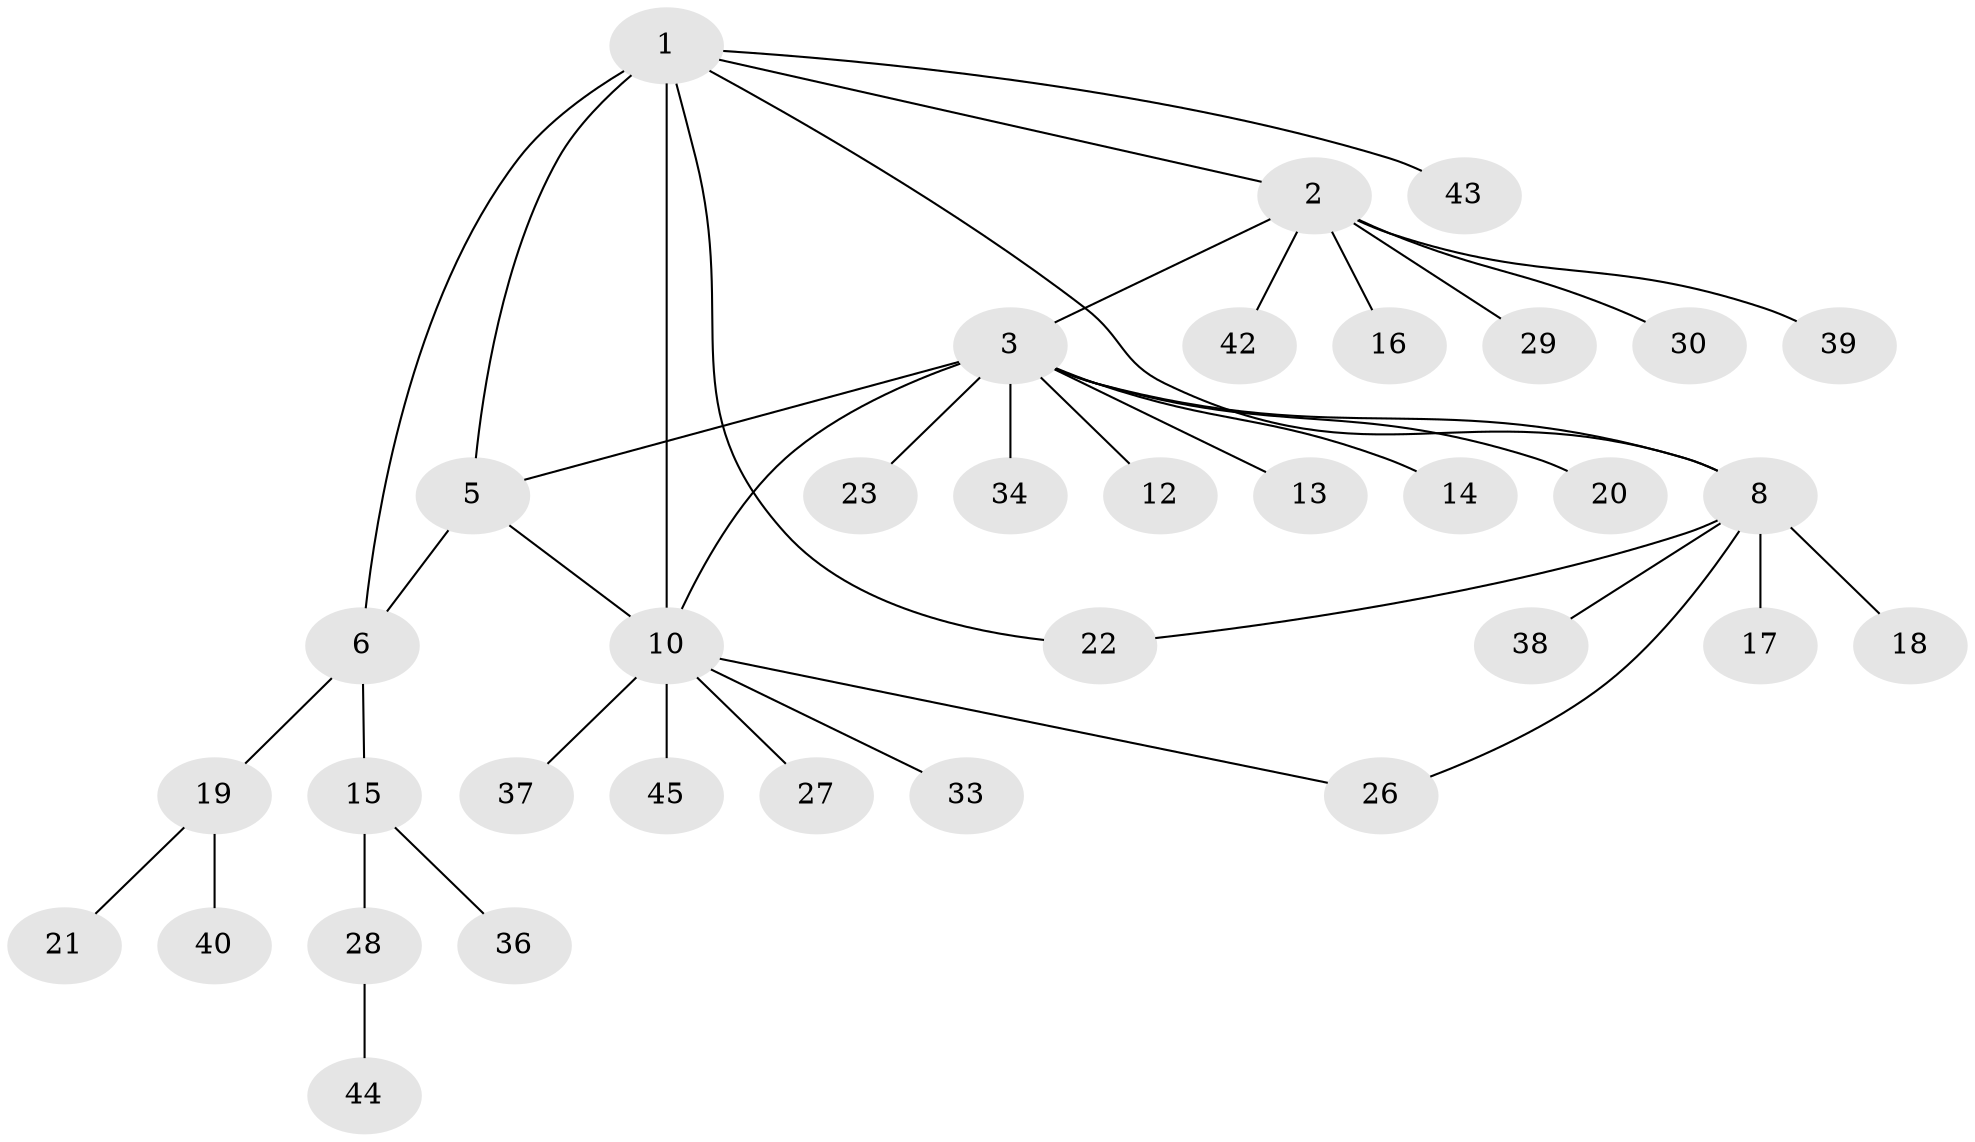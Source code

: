 // original degree distribution, {6: 0.02040816326530612, 7: 0.04081632653061224, 5: 0.02040816326530612, 4: 0.08163265306122448, 8: 0.02040816326530612, 3: 0.061224489795918366, 9: 0.02040816326530612, 2: 0.1836734693877551, 1: 0.5510204081632653}
// Generated by graph-tools (version 1.1) at 2025/42/03/06/25 10:42:14]
// undirected, 35 vertices, 41 edges
graph export_dot {
graph [start="1"]
  node [color=gray90,style=filled];
  1 [super="+7"];
  2 [super="+11"];
  3 [super="+4"];
  5 [super="+9"];
  6;
  8 [super="+25"];
  10 [super="+47"];
  12 [super="+41"];
  13;
  14;
  15 [super="+49"];
  16;
  17;
  18 [super="+24"];
  19 [super="+32"];
  20;
  21 [super="+48"];
  22;
  23;
  26;
  27 [super="+31"];
  28 [super="+35"];
  29;
  30;
  33;
  34;
  36;
  37;
  38;
  39 [super="+46"];
  40;
  42;
  43;
  44;
  45;
  1 -- 2;
  1 -- 6;
  1 -- 10;
  1 -- 22;
  1 -- 43;
  1 -- 8;
  1 -- 5 [weight=2];
  2 -- 16;
  2 -- 30;
  2 -- 39;
  2 -- 42;
  2 -- 3;
  2 -- 29;
  3 -- 5;
  3 -- 10;
  3 -- 12;
  3 -- 34;
  3 -- 20;
  3 -- 23;
  3 -- 8;
  3 -- 13;
  3 -- 14;
  5 -- 6;
  5 -- 10;
  6 -- 15;
  6 -- 19;
  8 -- 17;
  8 -- 18;
  8 -- 22;
  8 -- 26;
  8 -- 38;
  10 -- 26;
  10 -- 27;
  10 -- 33;
  10 -- 37;
  10 -- 45;
  15 -- 28;
  15 -- 36;
  19 -- 21;
  19 -- 40;
  28 -- 44;
}

